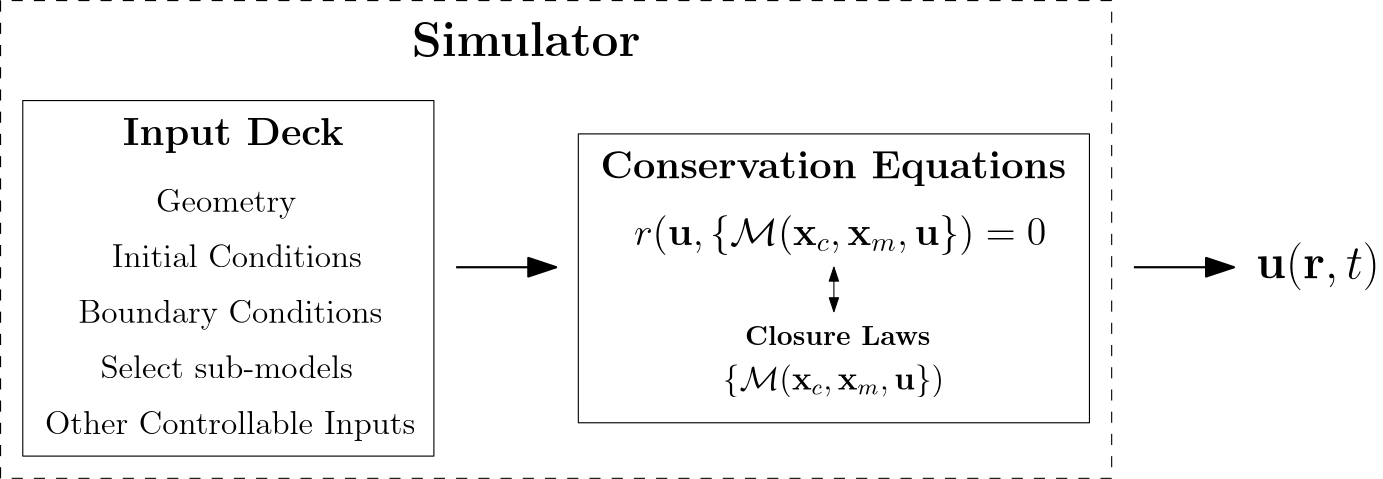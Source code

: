 <?xml version="1.0"?>
<!DOCTYPE ipe SYSTEM "ipe.dtd">
<ipe version="70206" creator="Ipe 7.2.7">
<info created="D:20171101220623" modified="D:20171101220657"/>
<ipestyle name="basic">
<symbol name="arrow/arc(spx)">
<path stroke="sym-stroke" fill="sym-stroke" pen="sym-pen">
0 0 m
-1 0.333 l
-1 -0.333 l
h
</path>
</symbol>
<symbol name="arrow/farc(spx)">
<path stroke="sym-stroke" fill="white" pen="sym-pen">
0 0 m
-1 0.333 l
-1 -0.333 l
h
</path>
</symbol>
<symbol name="arrow/ptarc(spx)">
<path stroke="sym-stroke" fill="sym-stroke" pen="sym-pen">
0 0 m
-1 0.333 l
-0.8 0 l
-1 -0.333 l
h
</path>
</symbol>
<symbol name="arrow/fptarc(spx)">
<path stroke="sym-stroke" fill="white" pen="sym-pen">
0 0 m
-1 0.333 l
-0.8 0 l
-1 -0.333 l
h
</path>
</symbol>
<symbol name="mark/circle(sx)" transformations="translations">
<path fill="sym-stroke">
0.6 0 0 0.6 0 0 e
0.4 0 0 0.4 0 0 e
</path>
</symbol>
<symbol name="mark/disk(sx)" transformations="translations">
<path fill="sym-stroke">
0.6 0 0 0.6 0 0 e
</path>
</symbol>
<symbol name="mark/fdisk(sfx)" transformations="translations">
<group>
<path fill="sym-fill">
0.5 0 0 0.5 0 0 e
</path>
<path fill="sym-stroke" fillrule="eofill">
0.6 0 0 0.6 0 0 e
0.4 0 0 0.4 0 0 e
</path>
</group>
</symbol>
<symbol name="mark/box(sx)" transformations="translations">
<path fill="sym-stroke" fillrule="eofill">
-0.6 -0.6 m
0.6 -0.6 l
0.6 0.6 l
-0.6 0.6 l
h
-0.4 -0.4 m
0.4 -0.4 l
0.4 0.4 l
-0.4 0.4 l
h
</path>
</symbol>
<symbol name="mark/square(sx)" transformations="translations">
<path fill="sym-stroke">
-0.6 -0.6 m
0.6 -0.6 l
0.6 0.6 l
-0.6 0.6 l
h
</path>
</symbol>
<symbol name="mark/fsquare(sfx)" transformations="translations">
<group>
<path fill="sym-fill">
-0.5 -0.5 m
0.5 -0.5 l
0.5 0.5 l
-0.5 0.5 l
h
</path>
<path fill="sym-stroke" fillrule="eofill">
-0.6 -0.6 m
0.6 -0.6 l
0.6 0.6 l
-0.6 0.6 l
h
-0.4 -0.4 m
0.4 -0.4 l
0.4 0.4 l
-0.4 0.4 l
h
</path>
</group>
</symbol>
<symbol name="mark/cross(sx)" transformations="translations">
<group>
<path fill="sym-stroke">
-0.43 -0.57 m
0.57 0.43 l
0.43 0.57 l
-0.57 -0.43 l
h
</path>
<path fill="sym-stroke">
-0.43 0.57 m
0.57 -0.43 l
0.43 -0.57 l
-0.57 0.43 l
h
</path>
</group>
</symbol>
<symbol name="arrow/fnormal(spx)">
<path stroke="sym-stroke" fill="white" pen="sym-pen">
0 0 m
-1 0.333 l
-1 -0.333 l
h
</path>
</symbol>
<symbol name="arrow/pointed(spx)">
<path stroke="sym-stroke" fill="sym-stroke" pen="sym-pen">
0 0 m
-1 0.333 l
-0.8 0 l
-1 -0.333 l
h
</path>
</symbol>
<symbol name="arrow/fpointed(spx)">
<path stroke="sym-stroke" fill="white" pen="sym-pen">
0 0 m
-1 0.333 l
-0.8 0 l
-1 -0.333 l
h
</path>
</symbol>
<symbol name="arrow/linear(spx)">
<path stroke="sym-stroke" pen="sym-pen">
-1 0.333 m
0 0 l
-1 -0.333 l
</path>
</symbol>
<symbol name="arrow/fdouble(spx)">
<path stroke="sym-stroke" fill="white" pen="sym-pen">
0 0 m
-1 0.333 l
-1 -0.333 l
h
-1 0 m
-2 0.333 l
-2 -0.333 l
h
</path>
</symbol>
<symbol name="arrow/double(spx)">
<path stroke="sym-stroke" fill="sym-stroke" pen="sym-pen">
0 0 m
-1 0.333 l
-1 -0.333 l
h
-1 0 m
-2 0.333 l
-2 -0.333 l
h
</path>
</symbol>
<pen name="heavier" value="0.8"/>
<pen name="fat" value="1.2"/>
<pen name="ultrafat" value="2"/>
<symbolsize name="large" value="5"/>
<symbolsize name="small" value="2"/>
<symbolsize name="tiny" value="1.1"/>
<arrowsize name="large" value="10"/>
<arrowsize name="small" value="5"/>
<arrowsize name="tiny" value="3"/>
<color name="red" value="1 0 0"/>
<color name="green" value="0 1 0"/>
<color name="blue" value="0 0 1"/>
<color name="yellow" value="1 1 0"/>
<color name="orange" value="1 0.647 0"/>
<color name="gold" value="1 0.843 0"/>
<color name="purple" value="0.627 0.125 0.941"/>
<color name="gray" value="0.745"/>
<color name="brown" value="0.647 0.165 0.165"/>
<color name="navy" value="0 0 0.502"/>
<color name="pink" value="1 0.753 0.796"/>
<color name="seagreen" value="0.18 0.545 0.341"/>
<color name="turquoise" value="0.251 0.878 0.816"/>
<color name="violet" value="0.933 0.51 0.933"/>
<color name="darkblue" value="0 0 0.545"/>
<color name="darkcyan" value="0 0.545 0.545"/>
<color name="darkgray" value="0.663"/>
<color name="darkgreen" value="0 0.392 0"/>
<color name="darkmagenta" value="0.545 0 0.545"/>
<color name="darkorange" value="1 0.549 0"/>
<color name="darkred" value="0.545 0 0"/>
<color name="lightblue" value="0.678 0.847 0.902"/>
<color name="lightcyan" value="0.878 1 1"/>
<color name="lightgray" value="0.827"/>
<color name="lightgreen" value="0.565 0.933 0.565"/>
<color name="lightyellow" value="1 1 0.878"/>
<dashstyle name="dashed" value="[4] 0"/>
<dashstyle name="dotted" value="[1 3] 0"/>
<dashstyle name="dash dotted" value="[4 2 1 2] 0"/>
<dashstyle name="dash dot dotted" value="[4 2 1 2 1 2] 0"/>
<textsize name="large" value="\large"/>
<textsize name="Large" value="\Large"/>
<textsize name="LARGE" value="\LARGE"/>
<textsize name="huge" value="\huge"/>
<textsize name="Huge" value="\Huge"/>
<textsize name="small" value="\small"/>
<textsize name="footnote" value="\footnotesize"/>
<textsize name="tiny" value="\tiny"/>
<textstyle name="center" begin="\begin{center}" end="\end{center}"/>
<textstyle name="itemize" begin="\begin{itemize}" end="\end{itemize}"/>
<textstyle name="item" begin="\begin{itemize}\item{}" end="\end{itemize}"/>
<gridsize name="4 pts" value="4"/>
<gridsize name="8 pts (~3 mm)" value="8"/>
<gridsize name="16 pts (~6 mm)" value="16"/>
<gridsize name="32 pts (~12 mm)" value="32"/>
<gridsize name="10 pts (~3.5 mm)" value="10"/>
<gridsize name="20 pts (~7 mm)" value="20"/>
<gridsize name="14 pts (~5 mm)" value="14"/>
<gridsize name="28 pts (~10 mm)" value="28"/>
<gridsize name="56 pts (~20 mm)" value="56"/>
<anglesize name="90 deg" value="90"/>
<anglesize name="60 deg" value="60"/>
<anglesize name="45 deg" value="45"/>
<anglesize name="30 deg" value="30"/>
<anglesize name="22.5 deg" value="22.5"/>
<opacity name="10%" value="0.1"/>
<opacity name="30%" value="0.3"/>
<opacity name="50%" value="0.5"/>
<opacity name="75%" value="0.75"/>
<tiling name="falling" angle="-60" step="4" width="1"/>
<tiling name="rising" angle="30" step="4" width="1"/>
</ipestyle>
<page>
<layer name="alpha"/>
<view layers="alpha" active="alpha"/>
<text layer="alpha" matrix="1 0 0 1 -12 -16" transformations="translations" pos="264 708" stroke="black" type="label" width="167.742" height="9.962" depth="2.79" valign="baseline" size="Large">\bf{Conservation Equations}</text>
<text matrix="1 0 0 1 -32 24" transformations="translations" pos="296 644" stroke="black" type="label" width="148.505" height="10.756" depth="3.59" valign="baseline" size="Large" style="math">r(\mathbf{u}, \{\mathcal{M}(\mathbf{x}_c, \mathbf{x}_m, \mathbf{u}\}) = 0</text>
<text matrix="1 0 0 1 -32 16" transformations="translations" pos="112 688" stroke="black" type="label" width="79.543" height="9.962" depth="2.79" valign="baseline" size="Large">\bf{Input Deck}</text>
<text matrix="1 0 0 1 -96 32" transformations="translations" pos="188 648" stroke="black" type="label" width="50.481" height="8.174" depth="2.32" valign="baseline" size="large">Geometry</text>
<text matrix="1 0 0 1 -112 12" transformations="translations" pos="188 648" stroke="black" type="label" width="90.132" height="8.302" depth="0" valign="baseline" size="large">Initial Conditions</text>
<text matrix="1 0 0 1 -124 -8" transformations="translations" pos="188 648" stroke="black" type="label" width="109.481" height="8.307" depth="2.32" valign="baseline" size="large">Boundary Conditions</text>
<text matrix="1 0 0 1 -116 -28" transformations="translations" pos="188 648" stroke="black" type="label" width="90.851" height="8.302" depth="0" valign="baseline" size="large">Select sub-models</text>
<path matrix="1.15625 0 0 1.18519 -20.75 -133.333" stroke="black">
56 720 m
56 612 l
184 612 l
184 720 l
h
</path>
<path matrix="1.06383 0 0 1.075 1.95745 -35.2" stroke="black" dash="dashed">
32 736 m
32 576 l
408 576 l
408 736 l
h
</path>
<text matrix="1 0 0 1 12 -12" transformations="translations" pos="292 644" stroke="black" type="label" width="66.794" height="6.918" depth="0" valign="baseline">\bf{Closure Laws}</text>
<text matrix="1 0 0 1 -136 -48" transformations="translations" pos="188 648" stroke="black" type="label" width="133.379" height="8.307" depth="2.32" valign="baseline" size="large">Other Controllable Inputs</text>
<text matrix="1 0 0 1 8 -8" transformations="translations" pos="288 624" stroke="black" type="label" width="79.728" height="8.965" depth="2.99" valign="baseline" size="large" style="math"> \{\mathcal{M}(\mathbf{x}_c, \mathbf{x}_m, \mathbf{u}\})</text>
<path matrix="1 0 0 1 40 -16" stroke="black">
204 724 m
204 620 l
388 620 l
388 724 l
h
</path>
<path matrix="1 0 0 1 40 0" stroke="black" arrow="normal/small" rarrow="normal/small">
296 660 m
296 644 l
</path>
<text matrix="1 0 0 1 -108 -20" transformations="translations" pos="292 756" stroke="black" type="label" width="82.421" height="11.955" depth="0" valign="baseline" size="LARGE">\bf{Simulator}</text>
<text matrix="1 0 0 1 36 -96" transformations="translations" pos="452 752" stroke="black" type="label" width="44.502" height="12.896" depth="4.29" valign="baseline" size="LARGE" style="math">\mathbf{u}(\mathbf{r}, t)</text>
<path stroke="black" pen="heavier" arrow="normal/large">
200 660 m
236 660 l
</path>
<path matrix="1 0 0 1 244 0" stroke="black" pen="heavier" arrow="normal/large">
200 660 m
236 660 l
</path>
</page>
</ipe>
